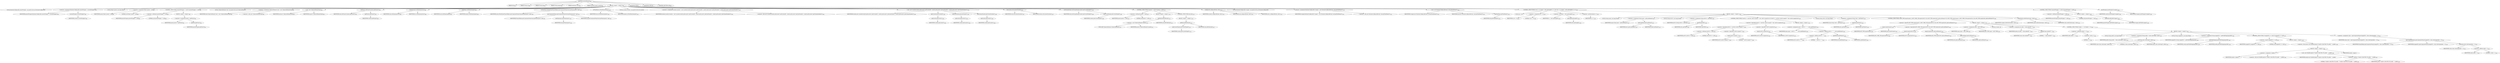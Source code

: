 digraph "onStartElement" {  
"2064" [label = <(METHOD,onStartElement)<SUB>983</SUB>> ]
"2065" [label = <(PARAM,this)<SUB>983</SUB>> ]
"2066" [label = <(PARAM,String uri)<SUB>983</SUB>> ]
"2067" [label = <(PARAM,String tag)<SUB>983</SUB>> ]
"2068" [label = <(PARAM,String qname)<SUB>983</SUB>> ]
"2069" [label = <(PARAM,Attributes attrs)<SUB>984</SUB>> ]
"2070" [label = <(PARAM,AntXMLContext context)<SUB>985</SUB>> ]
"2071" [label = <(BLOCK,&lt;empty&gt;,&lt;empty&gt;)<SUB>986</SUB>> ]
"2072" [label = <(LOCAL,RuntimeConfigurable parentWrapper: org.apache.tools.ant.RuntimeConfigurable)> ]
"2073" [label = <(&lt;operator&gt;.assignment,RuntimeConfigurable parentWrapper = currentWrapper())<SUB>987</SUB>> ]
"2074" [label = <(IDENTIFIER,parentWrapper,RuntimeConfigurable parentWrapper = currentWrapper())<SUB>987</SUB>> ]
"2075" [label = <(currentWrapper,currentWrapper())<SUB>987</SUB>> ]
"2076" [label = <(IDENTIFIER,context,currentWrapper())<SUB>987</SUB>> ]
"2077" [label = <(LOCAL,Object parent: java.lang.Object)> ]
"2078" [label = <(&lt;operator&gt;.assignment,Object parent = null)<SUB>988</SUB>> ]
"2079" [label = <(IDENTIFIER,parent,Object parent = null)<SUB>988</SUB>> ]
"2080" [label = <(LITERAL,null,Object parent = null)<SUB>988</SUB>> ]
"2081" [label = <(CONTROL_STRUCTURE,if (parentWrapper != null),if (parentWrapper != null))<SUB>990</SUB>> ]
"2082" [label = <(&lt;operator&gt;.notEquals,parentWrapper != null)<SUB>990</SUB>> ]
"2083" [label = <(IDENTIFIER,parentWrapper,parentWrapper != null)<SUB>990</SUB>> ]
"2084" [label = <(LITERAL,null,parentWrapper != null)<SUB>990</SUB>> ]
"2085" [label = <(BLOCK,&lt;empty&gt;,&lt;empty&gt;)<SUB>990</SUB>> ]
"2086" [label = <(&lt;operator&gt;.assignment,parent = getProxy())<SUB>991</SUB>> ]
"2087" [label = <(IDENTIFIER,parent,parent = getProxy())<SUB>991</SUB>> ]
"2088" [label = <(getProxy,getProxy())<SUB>991</SUB>> ]
"2089" [label = <(IDENTIFIER,parentWrapper,getProxy())<SUB>991</SUB>> ]
"132" [label = <(LOCAL,UnknownElement task: org.apache.tools.ant.UnknownElement)> ]
"2090" [label = <(&lt;operator&gt;.assignment,UnknownElement task = new UnknownElement(tag))<SUB>996</SUB>> ]
"2091" [label = <(IDENTIFIER,task,UnknownElement task = new UnknownElement(tag))<SUB>996</SUB>> ]
"2092" [label = <(&lt;operator&gt;.alloc,new UnknownElement(tag))<SUB>996</SUB>> ]
"2093" [label = <(&lt;init&gt;,new UnknownElement(tag))<SUB>996</SUB>> ]
"131" [label = <(IDENTIFIER,task,new UnknownElement(tag))<SUB>996</SUB>> ]
"2094" [label = <(IDENTIFIER,tag,new UnknownElement(tag))<SUB>996</SUB>> ]
"2095" [label = <(setProject,setProject(context.getProject()))<SUB>997</SUB>> ]
"2096" [label = <(IDENTIFIER,task,setProject(context.getProject()))<SUB>997</SUB>> ]
"2097" [label = <(getProject,getProject())<SUB>997</SUB>> ]
"2098" [label = <(IDENTIFIER,context,getProject())<SUB>997</SUB>> ]
"2099" [label = <(setNamespace,setNamespace(uri))<SUB>998</SUB>> ]
"2100" [label = <(IDENTIFIER,task,setNamespace(uri))<SUB>998</SUB>> ]
"2101" [label = <(IDENTIFIER,uri,setNamespace(uri))<SUB>998</SUB>> ]
"2102" [label = <(setQName,setQName(qname))<SUB>999</SUB>> ]
"2103" [label = <(IDENTIFIER,task,setQName(qname))<SUB>999</SUB>> ]
"2104" [label = <(IDENTIFIER,qname,setQName(qname))<SUB>999</SUB>> ]
"2105" [label = <(setTaskType,setTaskType(ProjectHelper.genComponentName(task.getNamespace(), tag)))<SUB>1000</SUB>> ]
"2106" [label = <(IDENTIFIER,task,setTaskType(ProjectHelper.genComponentName(task.getNamespace(), tag)))<SUB>1000</SUB>> ]
"2107" [label = <(genComponentName,genComponentName(task.getNamespace(), tag))<SUB>1001</SUB>> ]
"2108" [label = <(IDENTIFIER,ProjectHelper,genComponentName(task.getNamespace(), tag))<SUB>1001</SUB>> ]
"2109" [label = <(getNamespace,getNamespace())<SUB>1001</SUB>> ]
"2110" [label = <(IDENTIFIER,task,getNamespace())<SUB>1001</SUB>> ]
"2111" [label = <(IDENTIFIER,tag,genComponentName(task.getNamespace(), tag))<SUB>1001</SUB>> ]
"2112" [label = <(setTaskName,setTaskName(qname))<SUB>1002</SUB>> ]
"2113" [label = <(IDENTIFIER,task,setTaskName(qname))<SUB>1002</SUB>> ]
"2114" [label = <(IDENTIFIER,qname,setTaskName(qname))<SUB>1002</SUB>> ]
"134" [label = <(LOCAL,Location location: org.apache.tools.ant.Location)> ]
"2115" [label = <(&lt;operator&gt;.assignment,Location location = new Location(context.getLocator().getSystemId(), context.getLocator().getLineNumber(), context.getLocator().getColumnNumber()))<SUB>1004</SUB>> ]
"2116" [label = <(IDENTIFIER,location,Location location = new Location(context.getLocator().getSystemId(), context.getLocator().getLineNumber(), context.getLocator().getColumnNumber()))<SUB>1004</SUB>> ]
"2117" [label = <(&lt;operator&gt;.alloc,new Location(context.getLocator().getSystemId(), context.getLocator().getLineNumber(), context.getLocator().getColumnNumber()))<SUB>1004</SUB>> ]
"2118" [label = <(&lt;init&gt;,new Location(context.getLocator().getSystemId(), context.getLocator().getLineNumber(), context.getLocator().getColumnNumber()))<SUB>1004</SUB>> ]
"133" [label = <(IDENTIFIER,location,new Location(context.getLocator().getSystemId(), context.getLocator().getLineNumber(), context.getLocator().getColumnNumber()))<SUB>1004</SUB>> ]
"2119" [label = <(getSystemId,getSystemId())<SUB>1004</SUB>> ]
"2120" [label = <(getLocator,getLocator())<SUB>1004</SUB>> ]
"2121" [label = <(IDENTIFIER,context,getLocator())<SUB>1004</SUB>> ]
"2122" [label = <(getLineNumber,getLineNumber())<SUB>1005</SUB>> ]
"2123" [label = <(getLocator,getLocator())<SUB>1005</SUB>> ]
"2124" [label = <(IDENTIFIER,context,getLocator())<SUB>1005</SUB>> ]
"2125" [label = <(getColumnNumber,getColumnNumber())<SUB>1006</SUB>> ]
"2126" [label = <(getLocator,getLocator())<SUB>1006</SUB>> ]
"2127" [label = <(IDENTIFIER,context,getLocator())<SUB>1006</SUB>> ]
"2128" [label = <(setLocation,setLocation(location))<SUB>1007</SUB>> ]
"2129" [label = <(IDENTIFIER,task,setLocation(location))<SUB>1007</SUB>> ]
"2130" [label = <(IDENTIFIER,location,setLocation(location))<SUB>1007</SUB>> ]
"2131" [label = <(setOwningTarget,setOwningTarget(context.getCurrentTarget()))<SUB>1008</SUB>> ]
"2132" [label = <(IDENTIFIER,task,setOwningTarget(context.getCurrentTarget()))<SUB>1008</SUB>> ]
"2133" [label = <(getCurrentTarget,getCurrentTarget())<SUB>1008</SUB>> ]
"2134" [label = <(IDENTIFIER,context,getCurrentTarget())<SUB>1008</SUB>> ]
"2135" [label = <(CONTROL_STRUCTURE,if (parent != null),if (parent != null))<SUB>1010</SUB>> ]
"2136" [label = <(&lt;operator&gt;.notEquals,parent != null)<SUB>1010</SUB>> ]
"2137" [label = <(IDENTIFIER,parent,parent != null)<SUB>1010</SUB>> ]
"2138" [label = <(LITERAL,null,parent != null)<SUB>1010</SUB>> ]
"2139" [label = <(BLOCK,&lt;empty&gt;,&lt;empty&gt;)<SUB>1010</SUB>> ]
"2140" [label = <(addChild,addChild(task))<SUB>1012</SUB>> ]
"2141" [label = <(&lt;operator&gt;.cast,(UnknownElement) parent)<SUB>1012</SUB>> ]
"2142" [label = <(TYPE_REF,UnknownElement,UnknownElement)<SUB>1012</SUB>> ]
"2143" [label = <(IDENTIFIER,parent,(UnknownElement) parent)<SUB>1012</SUB>> ]
"2144" [label = <(IDENTIFIER,task,addChild(task))<SUB>1012</SUB>> ]
"2145" [label = <(CONTROL_STRUCTURE,else,else)<SUB>1013</SUB>> ]
"2146" [label = <(BLOCK,&lt;empty&gt;,&lt;empty&gt;)<SUB>1013</SUB>> ]
"2147" [label = <(addTask,addTask(task))<SUB>1015</SUB>> ]
"2148" [label = <(getCurrentTarget,getCurrentTarget())<SUB>1015</SUB>> ]
"2149" [label = <(IDENTIFIER,context,getCurrentTarget())<SUB>1015</SUB>> ]
"2150" [label = <(IDENTIFIER,task,addTask(task))<SUB>1015</SUB>> ]
"2151" [label = <(configureId,configureId(task, attrs))<SUB>1018</SUB>> ]
"2152" [label = <(IDENTIFIER,context,configureId(task, attrs))<SUB>1018</SUB>> ]
"2153" [label = <(IDENTIFIER,task,configureId(task, attrs))<SUB>1018</SUB>> ]
"2154" [label = <(IDENTIFIER,attrs,configureId(task, attrs))<SUB>1018</SUB>> ]
"136" [label = <(LOCAL,RuntimeConfigurable wrapper: org.apache.tools.ant.RuntimeConfigurable)> ]
"2155" [label = <(&lt;operator&gt;.assignment,RuntimeConfigurable wrapper = new RuntimeConfigurable(task, task.getTaskName()))<SUB>1023</SUB>> ]
"2156" [label = <(IDENTIFIER,wrapper,RuntimeConfigurable wrapper = new RuntimeConfigurable(task, task.getTaskName()))<SUB>1023</SUB>> ]
"2157" [label = <(&lt;operator&gt;.alloc,new RuntimeConfigurable(task, task.getTaskName()))<SUB>1024</SUB>> ]
"2158" [label = <(&lt;init&gt;,new RuntimeConfigurable(task, task.getTaskName()))<SUB>1024</SUB>> ]
"135" [label = <(IDENTIFIER,wrapper,new RuntimeConfigurable(task, task.getTaskName()))<SUB>1023</SUB>> ]
"2159" [label = <(IDENTIFIER,task,new RuntimeConfigurable(task, task.getTaskName()))<SUB>1024</SUB>> ]
"2160" [label = <(getTaskName,getTaskName())<SUB>1024</SUB>> ]
"2161" [label = <(IDENTIFIER,task,getTaskName())<SUB>1024</SUB>> ]
"2162" [label = <(CONTROL_STRUCTURE,for (int i = 0; Some(i &lt; attrs.getLength()); i++),for (int i = 0; Some(i &lt; attrs.getLength()); i++))<SUB>1026</SUB>> ]
"2163" [label = <(LOCAL,int i: int)> ]
"2164" [label = <(&lt;operator&gt;.assignment,int i = 0)<SUB>1026</SUB>> ]
"2165" [label = <(IDENTIFIER,i,int i = 0)<SUB>1026</SUB>> ]
"2166" [label = <(LITERAL,0,int i = 0)<SUB>1026</SUB>> ]
"2167" [label = <(&lt;operator&gt;.lessThan,i &lt; attrs.getLength())<SUB>1026</SUB>> ]
"2168" [label = <(IDENTIFIER,i,i &lt; attrs.getLength())<SUB>1026</SUB>> ]
"2169" [label = <(getLength,getLength())<SUB>1026</SUB>> ]
"2170" [label = <(IDENTIFIER,attrs,getLength())<SUB>1026</SUB>> ]
"2171" [label = <(&lt;operator&gt;.postIncrement,i++)<SUB>1026</SUB>> ]
"2172" [label = <(IDENTIFIER,i,i++)<SUB>1026</SUB>> ]
"2173" [label = <(BLOCK,&lt;empty&gt;,&lt;empty&gt;)<SUB>1026</SUB>> ]
"2174" [label = <(LOCAL,String name: java.lang.String)> ]
"2175" [label = <(&lt;operator&gt;.assignment,String name = getLocalName(i))<SUB>1027</SUB>> ]
"2176" [label = <(IDENTIFIER,name,String name = getLocalName(i))<SUB>1027</SUB>> ]
"2177" [label = <(getLocalName,getLocalName(i))<SUB>1027</SUB>> ]
"2178" [label = <(IDENTIFIER,attrs,getLocalName(i))<SUB>1027</SUB>> ]
"2179" [label = <(IDENTIFIER,i,getLocalName(i))<SUB>1027</SUB>> ]
"2180" [label = <(LOCAL,String attrUri: java.lang.String)> ]
"2181" [label = <(&lt;operator&gt;.assignment,String attrUri = getURI(i))<SUB>1028</SUB>> ]
"2182" [label = <(IDENTIFIER,attrUri,String attrUri = getURI(i))<SUB>1028</SUB>> ]
"2183" [label = <(getURI,getURI(i))<SUB>1028</SUB>> ]
"2184" [label = <(IDENTIFIER,attrs,getURI(i))<SUB>1028</SUB>> ]
"2185" [label = <(IDENTIFIER,i,getURI(i))<SUB>1028</SUB>> ]
"2186" [label = <(CONTROL_STRUCTURE,if (attrUri != null &amp;&amp; !attrUri.equals(&quot;&quot;) &amp;&amp; !attrUri.equals(uri)),if (attrUri != null &amp;&amp; !attrUri.equals(&quot;&quot;) &amp;&amp; !attrUri.equals(uri)))<SUB>1029</SUB>> ]
"2187" [label = <(&lt;operator&gt;.logicalAnd,attrUri != null &amp;&amp; !attrUri.equals(&quot;&quot;) &amp;&amp; !attrUri.equals(uri))<SUB>1029</SUB>> ]
"2188" [label = <(&lt;operator&gt;.logicalAnd,attrUri != null &amp;&amp; !attrUri.equals(&quot;&quot;))<SUB>1029</SUB>> ]
"2189" [label = <(&lt;operator&gt;.notEquals,attrUri != null)<SUB>1029</SUB>> ]
"2190" [label = <(IDENTIFIER,attrUri,attrUri != null)<SUB>1029</SUB>> ]
"2191" [label = <(LITERAL,null,attrUri != null)<SUB>1029</SUB>> ]
"2192" [label = <(&lt;operator&gt;.logicalNot,!attrUri.equals(&quot;&quot;))<SUB>1030</SUB>> ]
"2193" [label = <(equals,attrUri.equals(&quot;&quot;))<SUB>1030</SUB>> ]
"2194" [label = <(IDENTIFIER,attrUri,attrUri.equals(&quot;&quot;))<SUB>1030</SUB>> ]
"2195" [label = <(LITERAL,&quot;&quot;,attrUri.equals(&quot;&quot;))<SUB>1030</SUB>> ]
"2196" [label = <(&lt;operator&gt;.logicalNot,!attrUri.equals(uri))<SUB>1031</SUB>> ]
"2197" [label = <(equals,attrUri.equals(uri))<SUB>1031</SUB>> ]
"2198" [label = <(IDENTIFIER,attrUri,attrUri.equals(uri))<SUB>1031</SUB>> ]
"2199" [label = <(IDENTIFIER,uri,attrUri.equals(uri))<SUB>1031</SUB>> ]
"2200" [label = <(BLOCK,&lt;empty&gt;,&lt;empty&gt;)<SUB>1031</SUB>> ]
"2201" [label = <(&lt;operator&gt;.assignment,name = attrUri + &quot;:&quot; + attrs.getQName(i))<SUB>1032</SUB>> ]
"2202" [label = <(IDENTIFIER,name,name = attrUri + &quot;:&quot; + attrs.getQName(i))<SUB>1032</SUB>> ]
"2203" [label = <(&lt;operator&gt;.addition,attrUri + &quot;:&quot; + attrs.getQName(i))<SUB>1032</SUB>> ]
"2204" [label = <(&lt;operator&gt;.addition,attrUri + &quot;:&quot;)<SUB>1032</SUB>> ]
"2205" [label = <(IDENTIFIER,attrUri,attrUri + &quot;:&quot;)<SUB>1032</SUB>> ]
"2206" [label = <(LITERAL,&quot;:&quot;,attrUri + &quot;:&quot;)<SUB>1032</SUB>> ]
"2207" [label = <(getQName,getQName(i))<SUB>1032</SUB>> ]
"2208" [label = <(IDENTIFIER,attrs,getQName(i))<SUB>1032</SUB>> ]
"2209" [label = <(IDENTIFIER,i,getQName(i))<SUB>1032</SUB>> ]
"2210" [label = <(LOCAL,String value: java.lang.String)> ]
"2211" [label = <(&lt;operator&gt;.assignment,String value = getValue(i))<SUB>1034</SUB>> ]
"2212" [label = <(IDENTIFIER,value,String value = getValue(i))<SUB>1034</SUB>> ]
"2213" [label = <(getValue,getValue(i))<SUB>1034</SUB>> ]
"2214" [label = <(IDENTIFIER,attrs,getValue(i))<SUB>1034</SUB>> ]
"2215" [label = <(IDENTIFIER,i,getValue(i))<SUB>1034</SUB>> ]
"2216" [label = <(CONTROL_STRUCTURE,if (ANT_TYPE.equals(name) || (ANT_CORE_URI.equals(attrUri) &amp;&amp; ANT_TYPE.equals(attrs.getLocalName(i)))),if (ANT_TYPE.equals(name) || (ANT_CORE_URI.equals(attrUri) &amp;&amp; ANT_TYPE.equals(attrs.getLocalName(i)))))<SUB>1039</SUB>> ]
"2217" [label = <(&lt;operator&gt;.logicalOr,ANT_TYPE.equals(name) || (ANT_CORE_URI.equals(attrUri) &amp;&amp; ANT_TYPE.equals(attrs.getLocalName(i))))<SUB>1039</SUB>> ]
"2218" [label = <(equals,equals(name))<SUB>1039</SUB>> ]
"2219" [label = <(IDENTIFIER,ANT_TYPE,equals(name))<SUB>1039</SUB>> ]
"2220" [label = <(IDENTIFIER,name,equals(name))<SUB>1039</SUB>> ]
"2221" [label = <(&lt;operator&gt;.logicalAnd,ANT_CORE_URI.equals(attrUri) &amp;&amp; ANT_TYPE.equals(attrs.getLocalName(i)))<SUB>1040</SUB>> ]
"2222" [label = <(equals,equals(attrUri))<SUB>1040</SUB>> ]
"2223" [label = <(IDENTIFIER,ANT_CORE_URI,equals(attrUri))<SUB>1040</SUB>> ]
"2224" [label = <(IDENTIFIER,attrUri,equals(attrUri))<SUB>1040</SUB>> ]
"2225" [label = <(equals,equals(attrs.getLocalName(i)))<SUB>1041</SUB>> ]
"2226" [label = <(IDENTIFIER,ANT_TYPE,equals(attrs.getLocalName(i)))<SUB>1041</SUB>> ]
"2227" [label = <(getLocalName,getLocalName(i))<SUB>1041</SUB>> ]
"2228" [label = <(IDENTIFIER,attrs,getLocalName(i))<SUB>1041</SUB>> ]
"2229" [label = <(IDENTIFIER,i,getLocalName(i))<SUB>1041</SUB>> ]
"2230" [label = <(BLOCK,&lt;empty&gt;,&lt;empty&gt;)<SUB>1041</SUB>> ]
"2231" [label = <(&lt;operator&gt;.assignment,name = ANT_TYPE)<SUB>1042</SUB>> ]
"2232" [label = <(IDENTIFIER,name,name = ANT_TYPE)<SUB>1042</SUB>> ]
"2233" [label = <(IDENTIFIER,ANT_TYPE,name = ANT_TYPE)<SUB>1042</SUB>> ]
"2234" [label = <(LOCAL,int index: int)> ]
"2235" [label = <(&lt;operator&gt;.assignment,int index = value.indexOf(&quot;:&quot;))<SUB>1043</SUB>> ]
"2236" [label = <(IDENTIFIER,index,int index = value.indexOf(&quot;:&quot;))<SUB>1043</SUB>> ]
"2237" [label = <(indexOf,value.indexOf(&quot;:&quot;))<SUB>1043</SUB>> ]
"2238" [label = <(IDENTIFIER,value,value.indexOf(&quot;:&quot;))<SUB>1043</SUB>> ]
"2239" [label = <(LITERAL,&quot;:&quot;,value.indexOf(&quot;:&quot;))<SUB>1043</SUB>> ]
"2240" [label = <(CONTROL_STRUCTURE,if (index != -1),if (index != -1))<SUB>1044</SUB>> ]
"2241" [label = <(&lt;operator&gt;.notEquals,index != -1)<SUB>1044</SUB>> ]
"2242" [label = <(IDENTIFIER,index,index != -1)<SUB>1044</SUB>> ]
"2243" [label = <(&lt;operator&gt;.minus,-1)<SUB>1044</SUB>> ]
"2244" [label = <(LITERAL,1,-1)<SUB>1044</SUB>> ]
"2245" [label = <(BLOCK,&lt;empty&gt;,&lt;empty&gt;)<SUB>1044</SUB>> ]
"2246" [label = <(LOCAL,String prefix: java.lang.String)> ]
"2247" [label = <(&lt;operator&gt;.assignment,String prefix = value.substring(0, index))<SUB>1045</SUB>> ]
"2248" [label = <(IDENTIFIER,prefix,String prefix = value.substring(0, index))<SUB>1045</SUB>> ]
"2249" [label = <(substring,value.substring(0, index))<SUB>1045</SUB>> ]
"2250" [label = <(IDENTIFIER,value,value.substring(0, index))<SUB>1045</SUB>> ]
"2251" [label = <(LITERAL,0,value.substring(0, index))<SUB>1045</SUB>> ]
"2252" [label = <(IDENTIFIER,index,value.substring(0, index))<SUB>1045</SUB>> ]
"2253" [label = <(LOCAL,String mappedUri: java.lang.String)> ]
"2254" [label = <(&lt;operator&gt;.assignment,String mappedUri = getPrefixMapping(prefix))<SUB>1046</SUB>> ]
"2255" [label = <(IDENTIFIER,mappedUri,String mappedUri = getPrefixMapping(prefix))<SUB>1046</SUB>> ]
"2256" [label = <(getPrefixMapping,getPrefixMapping(prefix))<SUB>1046</SUB>> ]
"2257" [label = <(IDENTIFIER,context,getPrefixMapping(prefix))<SUB>1046</SUB>> ]
"2258" [label = <(IDENTIFIER,prefix,getPrefixMapping(prefix))<SUB>1046</SUB>> ]
"2259" [label = <(CONTROL_STRUCTURE,if (mappedUri == null),if (mappedUri == null))<SUB>1047</SUB>> ]
"2260" [label = <(&lt;operator&gt;.equals,mappedUri == null)<SUB>1047</SUB>> ]
"2261" [label = <(IDENTIFIER,mappedUri,mappedUri == null)<SUB>1047</SUB>> ]
"2262" [label = <(LITERAL,null,mappedUri == null)<SUB>1047</SUB>> ]
"2263" [label = <(BLOCK,&lt;empty&gt;,&lt;empty&gt;)<SUB>1047</SUB>> ]
"2264" [label = <(&lt;operator&gt;.throw,throw new BuildException(&quot;Unable to find XML NS prefix &quot; + prefix);)<SUB>1048</SUB>> ]
"2265" [label = <(BLOCK,&lt;empty&gt;,&lt;empty&gt;)<SUB>1048</SUB>> ]
"2266" [label = <(&lt;operator&gt;.assignment,&lt;empty&gt;)> ]
"2267" [label = <(IDENTIFIER,$obj46,&lt;empty&gt;)> ]
"2268" [label = <(&lt;operator&gt;.alloc,new BuildException(&quot;Unable to find XML NS prefix &quot; + prefix))<SUB>1048</SUB>> ]
"2269" [label = <(&lt;init&gt;,new BuildException(&quot;Unable to find XML NS prefix &quot; + prefix))<SUB>1048</SUB>> ]
"2270" [label = <(IDENTIFIER,$obj46,new BuildException(&quot;Unable to find XML NS prefix &quot; + prefix))> ]
"2271" [label = <(&lt;operator&gt;.addition,&quot;Unable to find XML NS prefix &quot; + prefix)<SUB>1049</SUB>> ]
"2272" [label = <(LITERAL,&quot;Unable to find XML NS prefix &quot;,&quot;Unable to find XML NS prefix &quot; + prefix)<SUB>1049</SUB>> ]
"2273" [label = <(IDENTIFIER,prefix,&quot;Unable to find XML NS prefix &quot; + prefix)<SUB>1049</SUB>> ]
"2274" [label = <(IDENTIFIER,$obj46,&lt;empty&gt;)> ]
"2275" [label = <(&lt;operator&gt;.assignment,value = genComponentName(mappedUri, value.substring(index + 1)))<SUB>1051</SUB>> ]
"2276" [label = <(IDENTIFIER,value,value = genComponentName(mappedUri, value.substring(index + 1)))<SUB>1051</SUB>> ]
"2277" [label = <(genComponentName,genComponentName(mappedUri, value.substring(index + 1)))<SUB>1051</SUB>> ]
"2278" [label = <(IDENTIFIER,ProjectHelper,genComponentName(mappedUri, value.substring(index + 1)))<SUB>1051</SUB>> ]
"2279" [label = <(IDENTIFIER,mappedUri,genComponentName(mappedUri, value.substring(index + 1)))<SUB>1052</SUB>> ]
"2280" [label = <(substring,value.substring(index + 1))<SUB>1052</SUB>> ]
"2281" [label = <(IDENTIFIER,value,value.substring(index + 1))<SUB>1052</SUB>> ]
"2282" [label = <(&lt;operator&gt;.addition,index + 1)<SUB>1052</SUB>> ]
"2283" [label = <(IDENTIFIER,index,index + 1)<SUB>1052</SUB>> ]
"2284" [label = <(LITERAL,1,index + 1)<SUB>1052</SUB>> ]
"2285" [label = <(setAttribute,setAttribute(name, value))<SUB>1055</SUB>> ]
"2286" [label = <(IDENTIFIER,wrapper,setAttribute(name, value))<SUB>1055</SUB>> ]
"2287" [label = <(IDENTIFIER,name,setAttribute(name, value))<SUB>1055</SUB>> ]
"2288" [label = <(IDENTIFIER,value,setAttribute(name, value))<SUB>1055</SUB>> ]
"2289" [label = <(CONTROL_STRUCTURE,if (parentWrapper != null),if (parentWrapper != null))<SUB>1058</SUB>> ]
"2290" [label = <(&lt;operator&gt;.notEquals,parentWrapper != null)<SUB>1058</SUB>> ]
"2291" [label = <(IDENTIFIER,parentWrapper,parentWrapper != null)<SUB>1058</SUB>> ]
"2292" [label = <(LITERAL,null,parentWrapper != null)<SUB>1058</SUB>> ]
"2293" [label = <(BLOCK,&lt;empty&gt;,&lt;empty&gt;)<SUB>1058</SUB>> ]
"2294" [label = <(addChild,addChild(wrapper))<SUB>1059</SUB>> ]
"2295" [label = <(IDENTIFIER,parentWrapper,addChild(wrapper))<SUB>1059</SUB>> ]
"2296" [label = <(IDENTIFIER,wrapper,addChild(wrapper))<SUB>1059</SUB>> ]
"2297" [label = <(pushWrapper,pushWrapper(wrapper))<SUB>1062</SUB>> ]
"2298" [label = <(IDENTIFIER,context,pushWrapper(wrapper))<SUB>1062</SUB>> ]
"2299" [label = <(IDENTIFIER,wrapper,pushWrapper(wrapper))<SUB>1062</SUB>> ]
"2300" [label = <(MODIFIER,PUBLIC)> ]
"2301" [label = <(MODIFIER,VIRTUAL)> ]
"2302" [label = <(METHOD_RETURN,void)<SUB>983</SUB>> ]
  "2064" -> "2065" 
  "2064" -> "2066" 
  "2064" -> "2067" 
  "2064" -> "2068" 
  "2064" -> "2069" 
  "2064" -> "2070" 
  "2064" -> "2071" 
  "2064" -> "2300" 
  "2064" -> "2301" 
  "2064" -> "2302" 
  "2071" -> "2072" 
  "2071" -> "2073" 
  "2071" -> "2077" 
  "2071" -> "2078" 
  "2071" -> "2081" 
  "2071" -> "132" 
  "2071" -> "2090" 
  "2071" -> "2093" 
  "2071" -> "2095" 
  "2071" -> "2099" 
  "2071" -> "2102" 
  "2071" -> "2105" 
  "2071" -> "2112" 
  "2071" -> "134" 
  "2071" -> "2115" 
  "2071" -> "2118" 
  "2071" -> "2128" 
  "2071" -> "2131" 
  "2071" -> "2135" 
  "2071" -> "2151" 
  "2071" -> "136" 
  "2071" -> "2155" 
  "2071" -> "2158" 
  "2071" -> "2162" 
  "2071" -> "2289" 
  "2071" -> "2297" 
  "2073" -> "2074" 
  "2073" -> "2075" 
  "2075" -> "2076" 
  "2078" -> "2079" 
  "2078" -> "2080" 
  "2081" -> "2082" 
  "2081" -> "2085" 
  "2082" -> "2083" 
  "2082" -> "2084" 
  "2085" -> "2086" 
  "2086" -> "2087" 
  "2086" -> "2088" 
  "2088" -> "2089" 
  "2090" -> "2091" 
  "2090" -> "2092" 
  "2093" -> "131" 
  "2093" -> "2094" 
  "2095" -> "2096" 
  "2095" -> "2097" 
  "2097" -> "2098" 
  "2099" -> "2100" 
  "2099" -> "2101" 
  "2102" -> "2103" 
  "2102" -> "2104" 
  "2105" -> "2106" 
  "2105" -> "2107" 
  "2107" -> "2108" 
  "2107" -> "2109" 
  "2107" -> "2111" 
  "2109" -> "2110" 
  "2112" -> "2113" 
  "2112" -> "2114" 
  "2115" -> "2116" 
  "2115" -> "2117" 
  "2118" -> "133" 
  "2118" -> "2119" 
  "2118" -> "2122" 
  "2118" -> "2125" 
  "2119" -> "2120" 
  "2120" -> "2121" 
  "2122" -> "2123" 
  "2123" -> "2124" 
  "2125" -> "2126" 
  "2126" -> "2127" 
  "2128" -> "2129" 
  "2128" -> "2130" 
  "2131" -> "2132" 
  "2131" -> "2133" 
  "2133" -> "2134" 
  "2135" -> "2136" 
  "2135" -> "2139" 
  "2135" -> "2145" 
  "2136" -> "2137" 
  "2136" -> "2138" 
  "2139" -> "2140" 
  "2140" -> "2141" 
  "2140" -> "2144" 
  "2141" -> "2142" 
  "2141" -> "2143" 
  "2145" -> "2146" 
  "2146" -> "2147" 
  "2147" -> "2148" 
  "2147" -> "2150" 
  "2148" -> "2149" 
  "2151" -> "2152" 
  "2151" -> "2153" 
  "2151" -> "2154" 
  "2155" -> "2156" 
  "2155" -> "2157" 
  "2158" -> "135" 
  "2158" -> "2159" 
  "2158" -> "2160" 
  "2160" -> "2161" 
  "2162" -> "2163" 
  "2162" -> "2164" 
  "2162" -> "2167" 
  "2162" -> "2171" 
  "2162" -> "2173" 
  "2164" -> "2165" 
  "2164" -> "2166" 
  "2167" -> "2168" 
  "2167" -> "2169" 
  "2169" -> "2170" 
  "2171" -> "2172" 
  "2173" -> "2174" 
  "2173" -> "2175" 
  "2173" -> "2180" 
  "2173" -> "2181" 
  "2173" -> "2186" 
  "2173" -> "2210" 
  "2173" -> "2211" 
  "2173" -> "2216" 
  "2173" -> "2285" 
  "2175" -> "2176" 
  "2175" -> "2177" 
  "2177" -> "2178" 
  "2177" -> "2179" 
  "2181" -> "2182" 
  "2181" -> "2183" 
  "2183" -> "2184" 
  "2183" -> "2185" 
  "2186" -> "2187" 
  "2186" -> "2200" 
  "2187" -> "2188" 
  "2187" -> "2196" 
  "2188" -> "2189" 
  "2188" -> "2192" 
  "2189" -> "2190" 
  "2189" -> "2191" 
  "2192" -> "2193" 
  "2193" -> "2194" 
  "2193" -> "2195" 
  "2196" -> "2197" 
  "2197" -> "2198" 
  "2197" -> "2199" 
  "2200" -> "2201" 
  "2201" -> "2202" 
  "2201" -> "2203" 
  "2203" -> "2204" 
  "2203" -> "2207" 
  "2204" -> "2205" 
  "2204" -> "2206" 
  "2207" -> "2208" 
  "2207" -> "2209" 
  "2211" -> "2212" 
  "2211" -> "2213" 
  "2213" -> "2214" 
  "2213" -> "2215" 
  "2216" -> "2217" 
  "2216" -> "2230" 
  "2217" -> "2218" 
  "2217" -> "2221" 
  "2218" -> "2219" 
  "2218" -> "2220" 
  "2221" -> "2222" 
  "2221" -> "2225" 
  "2222" -> "2223" 
  "2222" -> "2224" 
  "2225" -> "2226" 
  "2225" -> "2227" 
  "2227" -> "2228" 
  "2227" -> "2229" 
  "2230" -> "2231" 
  "2230" -> "2234" 
  "2230" -> "2235" 
  "2230" -> "2240" 
  "2231" -> "2232" 
  "2231" -> "2233" 
  "2235" -> "2236" 
  "2235" -> "2237" 
  "2237" -> "2238" 
  "2237" -> "2239" 
  "2240" -> "2241" 
  "2240" -> "2245" 
  "2241" -> "2242" 
  "2241" -> "2243" 
  "2243" -> "2244" 
  "2245" -> "2246" 
  "2245" -> "2247" 
  "2245" -> "2253" 
  "2245" -> "2254" 
  "2245" -> "2259" 
  "2245" -> "2275" 
  "2247" -> "2248" 
  "2247" -> "2249" 
  "2249" -> "2250" 
  "2249" -> "2251" 
  "2249" -> "2252" 
  "2254" -> "2255" 
  "2254" -> "2256" 
  "2256" -> "2257" 
  "2256" -> "2258" 
  "2259" -> "2260" 
  "2259" -> "2263" 
  "2260" -> "2261" 
  "2260" -> "2262" 
  "2263" -> "2264" 
  "2264" -> "2265" 
  "2265" -> "2266" 
  "2265" -> "2269" 
  "2265" -> "2274" 
  "2266" -> "2267" 
  "2266" -> "2268" 
  "2269" -> "2270" 
  "2269" -> "2271" 
  "2271" -> "2272" 
  "2271" -> "2273" 
  "2275" -> "2276" 
  "2275" -> "2277" 
  "2277" -> "2278" 
  "2277" -> "2279" 
  "2277" -> "2280" 
  "2280" -> "2281" 
  "2280" -> "2282" 
  "2282" -> "2283" 
  "2282" -> "2284" 
  "2285" -> "2286" 
  "2285" -> "2287" 
  "2285" -> "2288" 
  "2289" -> "2290" 
  "2289" -> "2293" 
  "2290" -> "2291" 
  "2290" -> "2292" 
  "2293" -> "2294" 
  "2294" -> "2295" 
  "2294" -> "2296" 
  "2297" -> "2298" 
  "2297" -> "2299" 
}
